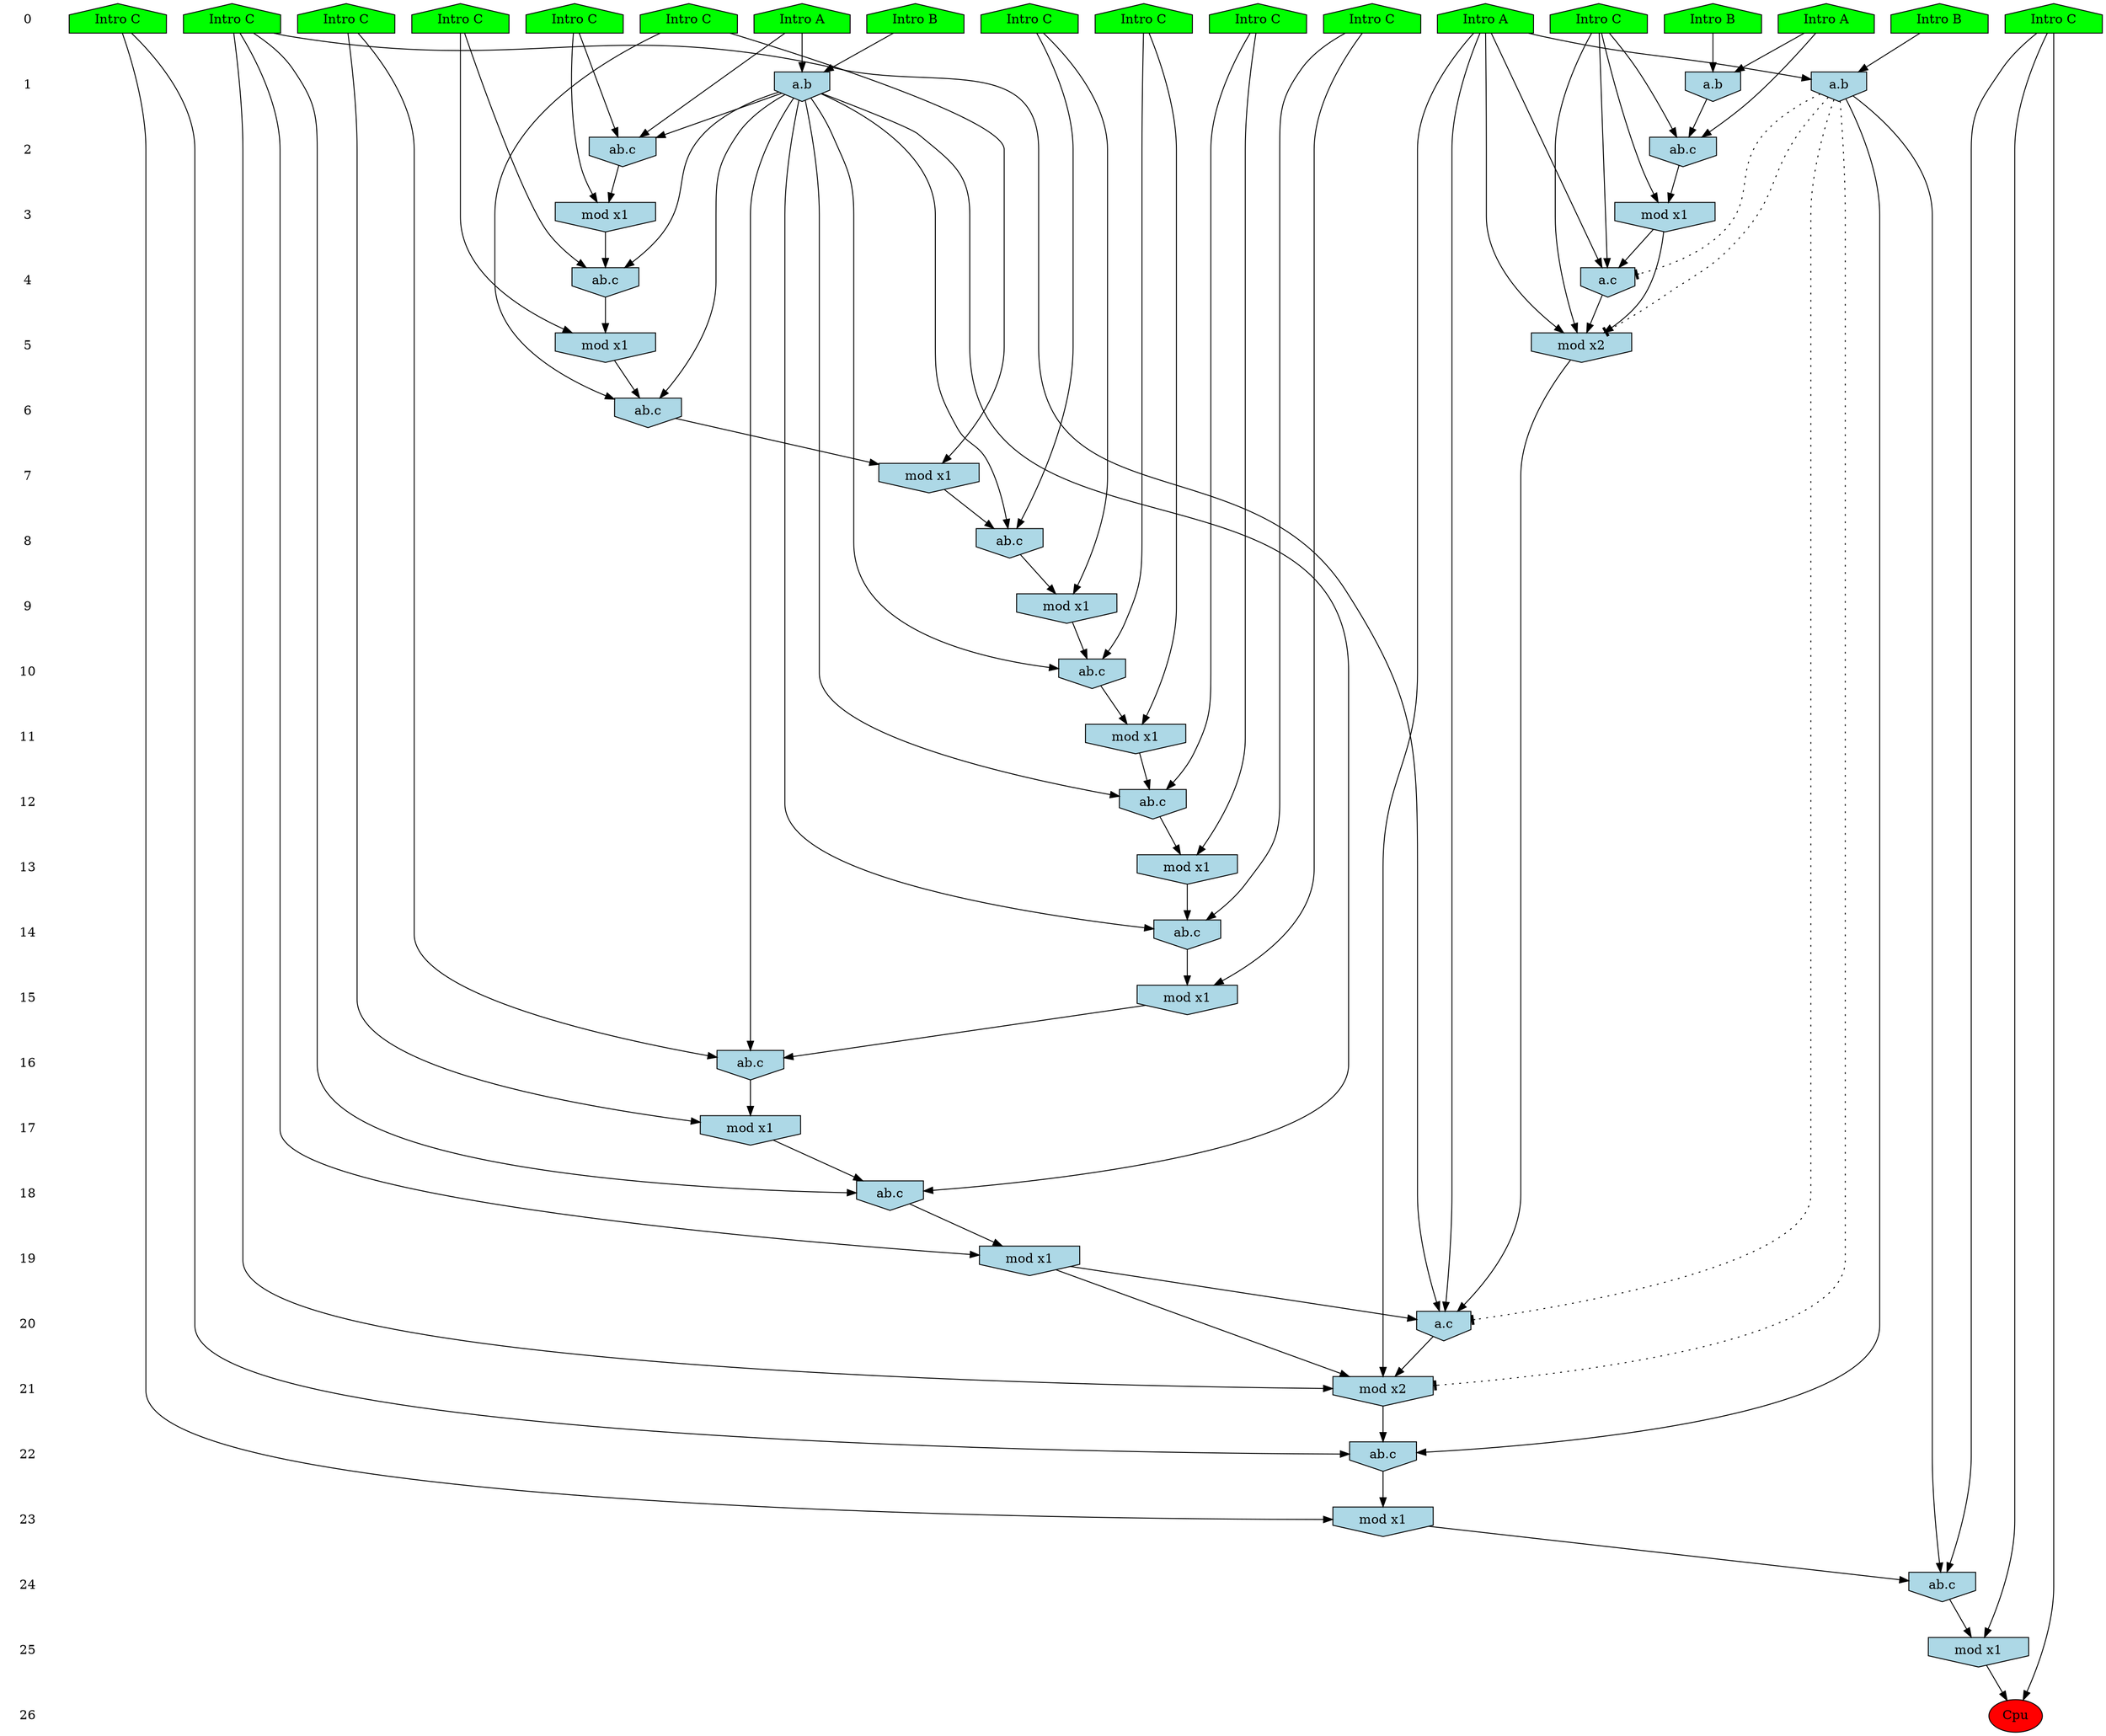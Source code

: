 /* Compression of 1 causal flows obtained in average at 2.037322E+01 t.u */
/* Compressed causal flows were: [3782] */
digraph G{
 ranksep=.5 ; 
{ rank = same ; "0" [shape=plaintext] ; node_1 [label ="Intro B", shape=house, style=filled, fillcolor=green] ;
node_2 [label ="Intro A", shape=house, style=filled, fillcolor=green] ;
node_3 [label ="Intro B", shape=house, style=filled, fillcolor=green] ;
node_4 [label ="Intro A", shape=house, style=filled, fillcolor=green] ;
node_5 [label ="Intro B", shape=house, style=filled, fillcolor=green] ;
node_6 [label ="Intro A", shape=house, style=filled, fillcolor=green] ;
node_7 [label ="Intro C", shape=house, style=filled, fillcolor=green] ;
node_8 [label ="Intro C", shape=house, style=filled, fillcolor=green] ;
node_9 [label ="Intro C", shape=house, style=filled, fillcolor=green] ;
node_10 [label ="Intro C", shape=house, style=filled, fillcolor=green] ;
node_11 [label ="Intro C", shape=house, style=filled, fillcolor=green] ;
node_12 [label ="Intro C", shape=house, style=filled, fillcolor=green] ;
node_13 [label ="Intro C", shape=house, style=filled, fillcolor=green] ;
node_14 [label ="Intro C", shape=house, style=filled, fillcolor=green] ;
node_15 [label ="Intro C", shape=house, style=filled, fillcolor=green] ;
node_16 [label ="Intro C", shape=house, style=filled, fillcolor=green] ;
node_17 [label ="Intro C", shape=house, style=filled, fillcolor=green] ;
node_18 [label ="Intro C", shape=house, style=filled, fillcolor=green] ;
}
{ rank = same ; "1" [shape=plaintext] ; node_19 [label="a.b", shape=invhouse, style=filled, fillcolor = lightblue] ;
node_21 [label="a.b", shape=invhouse, style=filled, fillcolor = lightblue] ;
node_45 [label="a.b", shape=invhouse, style=filled, fillcolor = lightblue] ;
}
{ rank = same ; "2" [shape=plaintext] ; node_20 [label="ab.c", shape=invhouse, style=filled, fillcolor = lightblue] ;
node_22 [label="ab.c", shape=invhouse, style=filled, fillcolor = lightblue] ;
}
{ rank = same ; "3" [shape=plaintext] ; node_23 [label="mod x1", shape=invhouse, style=filled, fillcolor = lightblue] ;
node_24 [label="mod x1", shape=invhouse, style=filled, fillcolor = lightblue] ;
}
{ rank = same ; "4" [shape=plaintext] ; node_25 [label="ab.c", shape=invhouse, style=filled, fillcolor = lightblue] ;
node_35 [label="a.c", shape=invhouse, style=filled, fillcolor = lightblue] ;
}
{ rank = same ; "5" [shape=plaintext] ; node_26 [label="mod x1", shape=invhouse, style=filled, fillcolor = lightblue] ;
node_38 [label="mod x2", shape=invhouse, style=filled, fillcolor = lightblue] ;
}
{ rank = same ; "6" [shape=plaintext] ; node_27 [label="ab.c", shape=invhouse, style=filled, fillcolor = lightblue] ;
}
{ rank = same ; "7" [shape=plaintext] ; node_28 [label="mod x1", shape=invhouse, style=filled, fillcolor = lightblue] ;
}
{ rank = same ; "8" [shape=plaintext] ; node_29 [label="ab.c", shape=invhouse, style=filled, fillcolor = lightblue] ;
}
{ rank = same ; "9" [shape=plaintext] ; node_30 [label="mod x1", shape=invhouse, style=filled, fillcolor = lightblue] ;
}
{ rank = same ; "10" [shape=plaintext] ; node_31 [label="ab.c", shape=invhouse, style=filled, fillcolor = lightblue] ;
}
{ rank = same ; "11" [shape=plaintext] ; node_32 [label="mod x1", shape=invhouse, style=filled, fillcolor = lightblue] ;
}
{ rank = same ; "12" [shape=plaintext] ; node_33 [label="ab.c", shape=invhouse, style=filled, fillcolor = lightblue] ;
}
{ rank = same ; "13" [shape=plaintext] ; node_34 [label="mod x1", shape=invhouse, style=filled, fillcolor = lightblue] ;
}
{ rank = same ; "14" [shape=plaintext] ; node_36 [label="ab.c", shape=invhouse, style=filled, fillcolor = lightblue] ;
}
{ rank = same ; "15" [shape=plaintext] ; node_37 [label="mod x1", shape=invhouse, style=filled, fillcolor = lightblue] ;
}
{ rank = same ; "16" [shape=plaintext] ; node_39 [label="ab.c", shape=invhouse, style=filled, fillcolor = lightblue] ;
}
{ rank = same ; "17" [shape=plaintext] ; node_40 [label="mod x1", shape=invhouse, style=filled, fillcolor = lightblue] ;
}
{ rank = same ; "18" [shape=plaintext] ; node_41 [label="ab.c", shape=invhouse, style=filled, fillcolor = lightblue] ;
}
{ rank = same ; "19" [shape=plaintext] ; node_42 [label="mod x1", shape=invhouse, style=filled, fillcolor = lightblue] ;
}
{ rank = same ; "20" [shape=plaintext] ; node_43 [label="a.c", shape=invhouse, style=filled, fillcolor = lightblue] ;
}
{ rank = same ; "21" [shape=plaintext] ; node_44 [label="mod x2", shape=invhouse, style=filled, fillcolor = lightblue] ;
}
{ rank = same ; "22" [shape=plaintext] ; node_46 [label="ab.c", shape=invhouse, style=filled, fillcolor = lightblue] ;
}
{ rank = same ; "23" [shape=plaintext] ; node_47 [label="mod x1", shape=invhouse, style=filled, fillcolor = lightblue] ;
}
{ rank = same ; "24" [shape=plaintext] ; node_48 [label="ab.c", shape=invhouse, style=filled, fillcolor = lightblue] ;
}
{ rank = same ; "25" [shape=plaintext] ; node_49 [label="mod x1", shape=invhouse, style=filled, fillcolor = lightblue] ;
}
{ rank = same ; "26" [shape=plaintext] ; node_50 [label ="Cpu", style=filled, fillcolor=red] ;
}
"0" -> "1" [style="invis"]; 
"1" -> "2" [style="invis"]; 
"2" -> "3" [style="invis"]; 
"3" -> "4" [style="invis"]; 
"4" -> "5" [style="invis"]; 
"5" -> "6" [style="invis"]; 
"6" -> "7" [style="invis"]; 
"7" -> "8" [style="invis"]; 
"8" -> "9" [style="invis"]; 
"9" -> "10" [style="invis"]; 
"10" -> "11" [style="invis"]; 
"11" -> "12" [style="invis"]; 
"12" -> "13" [style="invis"]; 
"13" -> "14" [style="invis"]; 
"14" -> "15" [style="invis"]; 
"15" -> "16" [style="invis"]; 
"16" -> "17" [style="invis"]; 
"17" -> "18" [style="invis"]; 
"18" -> "19" [style="invis"]; 
"19" -> "20" [style="invis"]; 
"20" -> "21" [style="invis"]; 
"21" -> "22" [style="invis"]; 
"22" -> "23" [style="invis"]; 
"23" -> "24" [style="invis"]; 
"24" -> "25" [style="invis"]; 
"25" -> "26" [style="invis"]; 
node_3 -> node_19
node_6 -> node_19
node_6 -> node_20
node_8 -> node_20
node_19 -> node_20
node_1 -> node_21
node_4 -> node_21
node_4 -> node_22
node_14 -> node_22
node_21 -> node_22
node_14 -> node_23
node_22 -> node_23
node_8 -> node_24
node_20 -> node_24
node_11 -> node_25
node_21 -> node_25
node_23 -> node_25
node_11 -> node_26
node_25 -> node_26
node_13 -> node_27
node_21 -> node_27
node_26 -> node_27
node_13 -> node_28
node_27 -> node_28
node_16 -> node_29
node_21 -> node_29
node_28 -> node_29
node_16 -> node_30
node_29 -> node_30
node_10 -> node_31
node_21 -> node_31
node_30 -> node_31
node_10 -> node_32
node_31 -> node_32
node_15 -> node_33
node_21 -> node_33
node_32 -> node_33
node_15 -> node_34
node_33 -> node_34
node_2 -> node_35
node_8 -> node_35
node_24 -> node_35
node_7 -> node_36
node_21 -> node_36
node_34 -> node_36
node_7 -> node_37
node_36 -> node_37
node_2 -> node_38
node_8 -> node_38
node_24 -> node_38
node_35 -> node_38
node_12 -> node_39
node_21 -> node_39
node_37 -> node_39
node_12 -> node_40
node_39 -> node_40
node_18 -> node_41
node_21 -> node_41
node_40 -> node_41
node_18 -> node_42
node_41 -> node_42
node_2 -> node_43
node_18 -> node_43
node_38 -> node_43
node_42 -> node_43
node_2 -> node_44
node_18 -> node_44
node_42 -> node_44
node_43 -> node_44
node_2 -> node_45
node_5 -> node_45
node_9 -> node_46
node_44 -> node_46
node_45 -> node_46
node_9 -> node_47
node_46 -> node_47
node_17 -> node_48
node_45 -> node_48
node_47 -> node_48
node_17 -> node_49
node_48 -> node_49
node_17 -> node_50
node_49 -> node_50
node_45 -> node_44 [style=dotted, arrowhead = tee] 
node_45 -> node_43 [style=dotted, arrowhead = tee] 
node_45 -> node_38 [style=dotted, arrowhead = tee] 
node_45 -> node_35 [style=dotted, arrowhead = tee] 
}
/*
 Dot generation time: 0.000961
*/